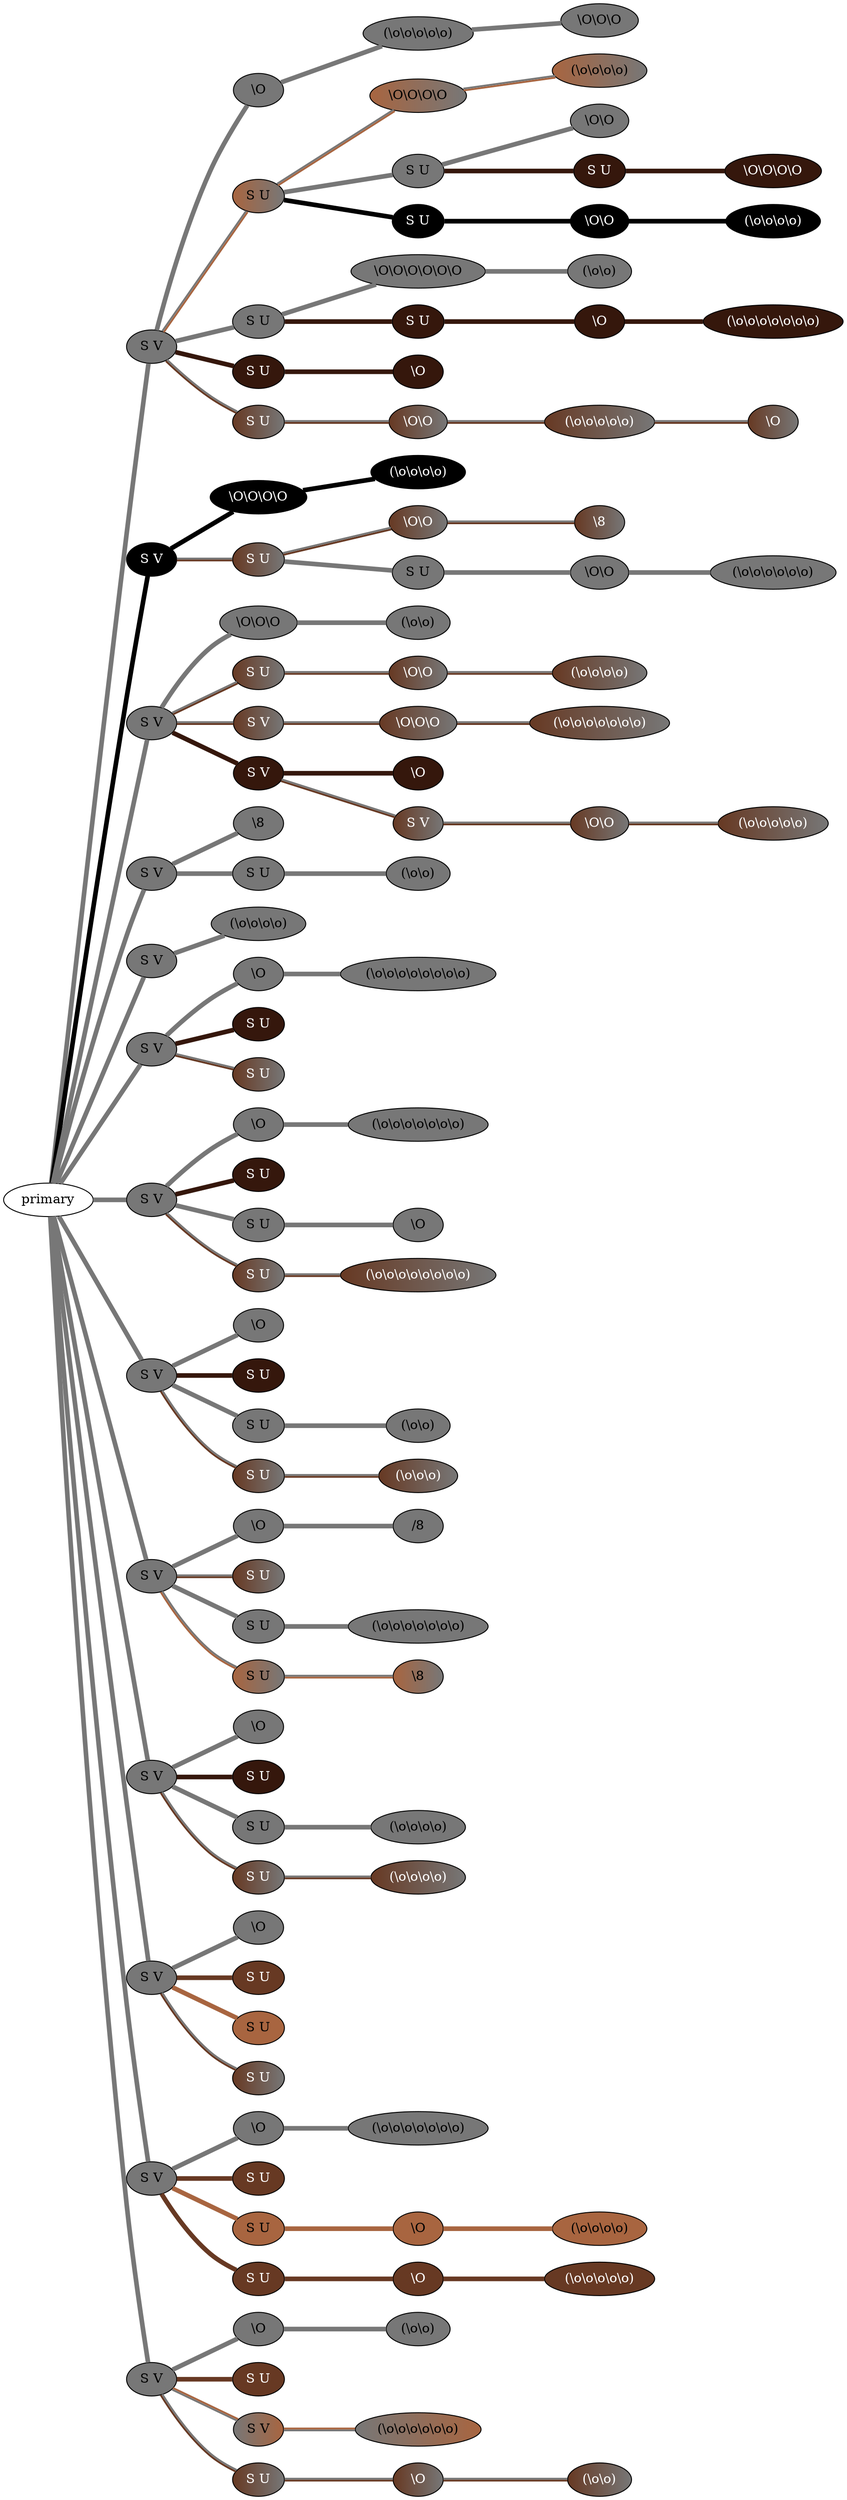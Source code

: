 graph {
 graph [rankdir=LR]
"1" [qtype="pendant_node", pendant_colors="#777777", pendant_ply="S", pendant_attach="V", pendant_length="35.0", label="S V", style=filled, fillcolor="#777777", fontcolor="#000000"]
"primary" -- "1" [qtype="pendant_link",penwidth=5,color="#777777"]
"1:0" [qtype="knot_node", knot_value="1", knot_type="S", knot_position="8.0", knot_spin="Z", label="\\O", style=filled, fillcolor="#777777" , fontcolor="#000000"]
"1" -- "1:0" [qtype="knot_link",penwidth=5,color="#777777"]
"1:1" [qtype="knot_node", knot_value="5", knot_type="L", knot_position="16.0", knot_spin="Z", label="(\\o\\o\\o\\o\\o)", style=filled, fillcolor="#777777" , fontcolor="#000000"]
"1:0" -- "1:1" [qtype="knot_link",penwidth=5,color="#777777"]
"1:2" [qtype="knot_node", knot_value="3", knot_type="S", knot_position="22.5", knot_spin="Z", label="\\O\\O\\O", style=filled, fillcolor="#777777" , fontcolor="#000000"]
"1:1" -- "1:2" [qtype="knot_link",penwidth=5,color="#777777"]
"1s1" [qtype="pendant_node", pendant_colors="#A86540:#777777", pendant_ply="S", pendant_attach="U", pendant_length="37.0", label="S U", style=filled, fillcolor="#A86540:#777777", fontcolor="#000000"]
"1" -- "1s1" [qtype="pendant_link",penwidth=2,color="#A86540:#777777"]
"1s1:0" [qtype="knot_node", knot_value="4", knot_type="S", knot_position="5.0", knot_spin="Z", label="\\O\\O\\O\\O", style=filled, fillcolor="#A86540:#777777" , fontcolor="#000000"]
"1s1" -- "1s1:0" [qtype="knot_link",penwidth=2,color="#A86540:#777777"]
"1s1:1" [qtype="knot_node", knot_value="4", knot_type="L", knot_position="22.0", knot_spin="Z", label="(\\o\\o\\o\\o)", style=filled, fillcolor="#A86540:#777777" , fontcolor="#000000"]
"1s1:0" -- "1s1:1" [qtype="knot_link",penwidth=2,color="#A86540:#777777"]
"1s1s1" [qtype="pendant_node", pendant_colors="#777777", pendant_ply="S", pendant_attach="U", pendant_length="38.0", label="S U", style=filled, fillcolor="#777777", fontcolor="#000000"]
"1s1" -- "1s1s1" [qtype="pendant_link",penwidth=5,color="#777777"]
"1s1s1:0" [qtype="knot_node", knot_value="2", knot_type="S", knot_position="6.0", knot_spin="Z", label="\\O\\O", style=filled, fillcolor="#777777" , fontcolor="#000000"]
"1s1s1" -- "1s1s1:0" [qtype="knot_link",penwidth=5,color="#777777"]
"1s1s1s1" [qtype="pendant_node", pendant_colors="#35170C", pendant_ply="S", pendant_attach="U", pendant_length="22.0", label="S U", style=filled, fillcolor="#35170C", fontcolor="#ffffff"]
"1s1s1" -- "1s1s1s1" [qtype="pendant_link",penwidth=5,color="#35170C"]
"1s1s1s1:0" [qtype="knot_node", knot_value="4", knot_type="S", knot_position="5.0", knot_spin="Z", label="\\O\\O\\O\\O", style=filled, fillcolor="#35170C" , fontcolor="#ffffff"]
"1s1s1s1" -- "1s1s1s1:0" [qtype="knot_link",penwidth=5,color="#35170C"]
"1s1s2" [qtype="pendant_node", pendant_colors="#000000", pendant_ply="S", pendant_attach="U", pendant_length="37.0", label="S U", style=filled, fillcolor="#000000", fontcolor="#ffffff"]
"1s1" -- "1s1s2" [qtype="pendant_link",penwidth=5,color="#000000"]
"1s1s2:0" [qtype="knot_node", knot_value="2", knot_type="S", knot_position="5.0", knot_spin="Z", label="\\O\\O", style=filled, fillcolor="#000000" , fontcolor="#ffffff"]
"1s1s2" -- "1s1s2:0" [qtype="knot_link",penwidth=5,color="#000000"]
"1s1s2:1" [qtype="knot_node", knot_value="4", knot_type="L", knot_position="27.0", knot_spin="Z", label="(\\o\\o\\o\\o)", style=filled, fillcolor="#000000" , fontcolor="#ffffff"]
"1s1s2:0" -- "1s1s2:1" [qtype="knot_link",penwidth=5,color="#000000"]
"1s2" [qtype="pendant_node", pendant_colors="#777777", pendant_ply="S", pendant_attach="U", pendant_length="31.0", label="S U", style=filled, fillcolor="#777777", fontcolor="#000000"]
"1" -- "1s2" [qtype="pendant_link",penwidth=5,color="#777777"]
"1s2:0" [qtype="knot_node", knot_value="6", knot_type="S", knot_position="8.0", knot_spin="Z", label="\\O\\O\\O\\O\\O\\O", style=filled, fillcolor="#777777" , fontcolor="#000000"]
"1s2" -- "1s2:0" [qtype="knot_link",penwidth=5,color="#777777"]
"1s2:1" [qtype="knot_node", knot_value="2", knot_type="L", knot_position="20.0", knot_spin="Z", label="(\\o\\o)", style=filled, fillcolor="#777777" , fontcolor="#000000"]
"1s2:0" -- "1s2:1" [qtype="knot_link",penwidth=5,color="#777777"]
"1s2s1" [qtype="pendant_node", pendant_colors="#35170C", pendant_ply="S", pendant_attach="U", pendant_length="20.0", label="S U", style=filled, fillcolor="#35170C", fontcolor="#ffffff"]
"1s2" -- "1s2s1" [qtype="pendant_link",penwidth=5,color="#35170C"]
"1s2s1:0" [qtype="knot_node", knot_value="1", knot_type="S", knot_position="4.5", knot_spin="Z", label="\\O", style=filled, fillcolor="#35170C" , fontcolor="#ffffff"]
"1s2s1" -- "1s2s1:0" [qtype="knot_link",penwidth=5,color="#35170C"]
"1s2s1:1" [qtype="knot_node", knot_value="7", knot_type="L", knot_position="10.0", knot_spin="Z", label="(\\o\\o\\o\\o\\o\\o\\o)", style=filled, fillcolor="#35170C" , fontcolor="#ffffff"]
"1s2s1:0" -- "1s2s1:1" [qtype="knot_link",penwidth=5,color="#35170C"]
"1s3" [qtype="pendant_node", pendant_colors="#35170C", pendant_ply="S", pendant_attach="U", pendant_length="6.5", label="S U", style=filled, fillcolor="#35170C", fontcolor="#ffffff"]
"1" -- "1s3" [qtype="pendant_link",penwidth=5,color="#35170C"]
"1s3:0" [qtype="knot_node", knot_value="1", knot_type="S", knot_position="4.5", knot_spin="Z", label="\\O", style=filled, fillcolor="#35170C" , fontcolor="#ffffff"]
"1s3" -- "1s3:0" [qtype="knot_link",penwidth=5,color="#35170C"]
"1s4" [qtype="pendant_node", pendant_colors="#673923:#777777", pendant_ply="S", pendant_attach="U", pendant_length="32.0", label="S U", style=filled, fillcolor="#673923:#777777", fontcolor="#ffffff"]
"1" -- "1s4" [qtype="pendant_link",penwidth=2,color="#673923:#777777"]
"1s4:0" [qtype="knot_node", knot_value="2", knot_type="S", knot_position="5.5", knot_spin="Z", label="\\O\\O", style=filled, fillcolor="#673923:#777777" , fontcolor="#ffffff"]
"1s4" -- "1s4:0" [qtype="knot_link",penwidth=2,color="#673923:#777777"]
"1s4:1" [qtype="knot_node", knot_value="5", knot_type="L", knot_position="14.0", knot_spin="Z", label="(\\o\\o\\o\\o\\o)", style=filled, fillcolor="#673923:#777777" , fontcolor="#ffffff"]
"1s4:0" -- "1s4:1" [qtype="knot_link",penwidth=2,color="#673923:#777777"]
"1s4:2" [qtype="knot_node", knot_value="1", knot_type="S", knot_position="27.0", knot_spin="Z", label="\\O", style=filled, fillcolor="#673923:#777777" , fontcolor="#ffffff"]
"1s4:1" -- "1s4:2" [qtype="knot_link",penwidth=2,color="#673923:#777777"]
"2" [qtype="pendant_node", pendant_colors="#000000", pendant_ply="S", pendant_attach="V", pendant_length="30.0", label="S V", style=filled, fillcolor="#000000", fontcolor="#ffffff"]
"primary" -- "2" [qtype="pendant_link",penwidth=5,color="#000000"]
"2:0" [qtype="knot_node", knot_value="4", knot_type="S", knot_position="7.5", knot_spin="Z", label="\\O\\O\\O\\O", style=filled, fillcolor="#000000" , fontcolor="#ffffff"]
"2" -- "2:0" [qtype="knot_link",penwidth=5,color="#000000"]
"2:1" [qtype="knot_node", knot_value="4", knot_type="L", knot_position="18.5", knot_spin="Z", label="(\\o\\o\\o\\o)", style=filled, fillcolor="#000000" , fontcolor="#ffffff"]
"2:0" -- "2:1" [qtype="knot_link",penwidth=5,color="#000000"]
"2s1" [qtype="pendant_node", pendant_colors="#673923:#777777", pendant_ply="S", pendant_attach="U", pendant_length="26.5", label="S U", style=filled, fillcolor="#673923:#777777", fontcolor="#ffffff"]
"2" -- "2s1" [qtype="pendant_link",penwidth=2,color="#673923:#777777"]
"2s1:0" [qtype="knot_node", knot_value="2", knot_type="S", knot_position="5.0", knot_spin="Z", label="\\O\\O", style=filled, fillcolor="#673923:#777777" , fontcolor="#ffffff"]
"2s1" -- "2s1:0" [qtype="knot_link",penwidth=2,color="#673923:#777777"]
"2s1:1" [qtype="knot_node", knot_value="1", knot_type="E", knot_position="16.5", knot_spin="Z", label="\\8", style=filled, fillcolor="#673923:#777777" , fontcolor="#ffffff"]
"2s1:0" -- "2s1:1" [qtype="knot_link",penwidth=2,color="#673923:#777777"]
"2s1s1" [qtype="pendant_node", pendant_colors="#777777", pendant_ply="S", pendant_attach="U", pendant_length="34.0", label="S U", style=filled, fillcolor="#777777", fontcolor="#000000"]
"2s1" -- "2s1s1" [qtype="pendant_link",penwidth=5,color="#777777"]
"2s1s1:0" [qtype="knot_node", knot_value="2", knot_type="S", knot_position="5.0", knot_spin="Z", label="\\O\\O", style=filled, fillcolor="#777777" , fontcolor="#000000"]
"2s1s1" -- "2s1s1:0" [qtype="knot_link",penwidth=5,color="#777777"]
"2s1s1:1" [qtype="knot_node", knot_value="6", knot_type="L", knot_position="16.0", knot_spin="Z", label="(\\o\\o\\o\\o\\o\\o)", style=filled, fillcolor="#777777" , fontcolor="#000000"]
"2s1s1:0" -- "2s1s1:1" [qtype="knot_link",penwidth=5,color="#777777"]
"3" [qtype="pendant_node", pendant_colors="#777777", pendant_ply="S", pendant_attach="V", pendant_length="29.0", label="S V", style=filled, fillcolor="#777777", fontcolor="#000000"]
"primary" -- "3" [qtype="pendant_link",penwidth=5,color="#777777"]
"3:0" [qtype="knot_node", knot_value="3", knot_type="S", knot_position="3.0", knot_spin="Z", label="\\O\\O\\O", style=filled, fillcolor="#777777" , fontcolor="#000000"]
"3" -- "3:0" [qtype="knot_link",penwidth=5,color="#777777"]
"3:1" [qtype="knot_node", knot_value="2", knot_type="L", knot_position="16.0", knot_spin="Z", label="(\\o\\o)", style=filled, fillcolor="#777777" , fontcolor="#000000"]
"3:0" -- "3:1" [qtype="knot_link",penwidth=5,color="#777777"]
"3s1" [qtype="pendant_node", pendant_colors="#673923:#777777", pendant_ply="S", pendant_attach="U", pendant_length="29.0", label="S U", style=filled, fillcolor="#673923:#777777", fontcolor="#ffffff"]
"3" -- "3s1" [qtype="pendant_link",penwidth=2,color="#673923:#777777"]
"3s1:0" [qtype="knot_node", knot_value="2", knot_type="S", knot_position="3.0", knot_spin="Z", label="\\O\\O", style=filled, fillcolor="#673923:#777777" , fontcolor="#ffffff"]
"3s1" -- "3s1:0" [qtype="knot_link",penwidth=2,color="#673923:#777777"]
"3s1:1" [qtype="knot_node", knot_value="4", knot_type="L", knot_position="16.0", knot_spin="Z", label="(\\o\\o\\o\\o)", style=filled, fillcolor="#673923:#777777" , fontcolor="#ffffff"]
"3s1:0" -- "3s1:1" [qtype="knot_link",penwidth=2,color="#673923:#777777"]
"3s2" [qtype="pendant_node", pendant_colors="#673923:#777777", pendant_ply="S", pendant_attach="V", pendant_length="25.0", label="S V", style=filled, fillcolor="#673923:#777777", fontcolor="#ffffff"]
"3" -- "3s2" [qtype="pendant_link",penwidth=2,color="#673923:#777777"]
"3s2:0" [qtype="knot_node", knot_value="3", knot_type="S", knot_position="4.5", knot_spin="Z", label="\\O\\O\\O", style=filled, fillcolor="#673923:#777777" , fontcolor="#ffffff"]
"3s2" -- "3s2:0" [qtype="knot_link",penwidth=2,color="#673923:#777777"]
"3s2:1" [qtype="knot_node", knot_value="7", knot_type="L", knot_position="18.5", knot_spin="Z", label="(\\o\\o\\o\\o\\o\\o\\o)", style=filled, fillcolor="#673923:#777777" , fontcolor="#ffffff"]
"3s2:0" -- "3s2:1" [qtype="knot_link",penwidth=2,color="#673923:#777777"]
"3s3" [qtype="pendant_node", pendant_colors="#35170C", pendant_ply="S", pendant_attach="V", pendant_length="11.0", label="S V", style=filled, fillcolor="#35170C", fontcolor="#ffffff"]
"3" -- "3s3" [qtype="pendant_link",penwidth=5,color="#35170C"]
"3s3:0" [qtype="knot_node", knot_value="1", knot_type="S", knot_position="6.0", knot_spin="Z", label="\\O", style=filled, fillcolor="#35170C" , fontcolor="#ffffff"]
"3s3" -- "3s3:0" [qtype="knot_link",penwidth=5,color="#35170C"]
"3s3s1" [qtype="pendant_node", pendant_colors="#673923:#777777", pendant_ply="S", pendant_attach="V", pendant_length="32.0", label="S V", style=filled, fillcolor="#673923:#777777", fontcolor="#ffffff"]
"3s3" -- "3s3s1" [qtype="pendant_link",penwidth=2,color="#673923:#777777"]
"3s3s1:0" [qtype="knot_node", knot_value="2", knot_type="S", knot_position="3.0", knot_spin="Z", label="\\O\\O", style=filled, fillcolor="#673923:#777777" , fontcolor="#ffffff"]
"3s3s1" -- "3s3s1:0" [qtype="knot_link",penwidth=2,color="#673923:#777777"]
"3s3s1:1" [qtype="knot_node", knot_value="5", knot_type="L", knot_position="17.0", knot_spin="Z", label="(\\o\\o\\o\\o\\o)", style=filled, fillcolor="#673923:#777777" , fontcolor="#ffffff"]
"3s3s1:0" -- "3s3s1:1" [qtype="knot_link",penwidth=2,color="#673923:#777777"]
"4" [qtype="pendant_node", pendant_colors="#777777", pendant_ply="S", pendant_attach="V", pendant_length="29.0", label="S V", style=filled, fillcolor="#777777", fontcolor="#000000"]
"primary" -- "4" [qtype="pendant_link",penwidth=5,color="#777777"]
"4:0" [qtype="knot_node", knot_value="1", knot_type="E", knot_position="7.5", knot_spin="Z", label="\\8", style=filled, fillcolor="#777777" , fontcolor="#000000"]
"4" -- "4:0" [qtype="knot_link",penwidth=5,color="#777777"]
"4s1" [qtype="pendant_node", pendant_colors="#777777", pendant_ply="S", pendant_attach="U", pendant_length="10.0", label="S U", style=filled, fillcolor="#777777", fontcolor="#000000"]
"4" -- "4s1" [qtype="pendant_link",penwidth=5,color="#777777"]
"4s1:0" [qtype="knot_node", knot_value="2", knot_type="L", knot_position="10.0", knot_spin="Z", label="(\\o\\o)", style=filled, fillcolor="#777777" , fontcolor="#000000"]
"4s1" -- "4s1:0" [qtype="knot_link",penwidth=5,color="#777777"]
"5" [qtype="pendant_node", pendant_colors="#777777", pendant_ply="S", pendant_attach="V", pendant_length="23.0", label="S V", style=filled, fillcolor="#777777", fontcolor="#000000"]
"primary" -- "5" [qtype="pendant_link",penwidth=5,color="#777777"]
"5:0" [qtype="knot_node", knot_value="4", knot_type="L", knot_position="7.5", knot_spin="Z", label="(\\o\\o\\o\\o)", style=filled, fillcolor="#777777" , fontcolor="#000000"]
"5" -- "5:0" [qtype="knot_link",penwidth=5,color="#777777"]
"6" [qtype="pendant_node", pendant_colors="#777777", pendant_ply="S", pendant_attach="V", pendant_length="26.0", label="S V", style=filled, fillcolor="#777777", fontcolor="#000000"]
"primary" -- "6" [qtype="pendant_link",penwidth=5,color="#777777"]
"6:0" [qtype="knot_node", knot_value="1", knot_type="S", knot_position="5.0", knot_spin="Z", label="\\O", style=filled, fillcolor="#777777" , fontcolor="#000000"]
"6" -- "6:0" [qtype="knot_link",penwidth=5,color="#777777"]
"6:1" [qtype="knot_node", knot_value="8", knot_type="L", knot_position="18.0", knot_spin="Z", label="(\\o\\o\\o\\o\\o\\o\\o\\o)", style=filled, fillcolor="#777777" , fontcolor="#000000"]
"6:0" -- "6:1" [qtype="knot_link",penwidth=5,color="#777777"]
"6s1" [qtype="pendant_node", pendant_colors="#35170C", pendant_ply="S", pendant_attach="U", pendant_length="0.0", label="S U", style=filled, fillcolor="#35170C", fontcolor="#ffffff"]
"6" -- "6s1" [qtype="pendant_link",penwidth=5,color="#35170C"]
"6s2" [qtype="pendant_node", pendant_colors="#673923:#777777", pendant_ply="S", pendant_attach="U", pendant_length="14.0", label="S U", style=filled, fillcolor="#673923:#777777", fontcolor="#ffffff"]
"6" -- "6s2" [qtype="pendant_link",penwidth=2,color="#673923:#777777"]
"7" [qtype="pendant_node", pendant_colors="#777777", pendant_ply="S", pendant_attach="V", pendant_length="22.0", label="S V", style=filled, fillcolor="#777777", fontcolor="#000000"]
"primary" -- "7" [qtype="pendant_link",penwidth=5,color="#777777"]
"7:0" [qtype="knot_node", knot_value="1", knot_type="S", knot_position="5.0", knot_spin="Z", label="\\O", style=filled, fillcolor="#777777" , fontcolor="#000000"]
"7" -- "7:0" [qtype="knot_link",penwidth=5,color="#777777"]
"7:1" [qtype="knot_node", knot_value="7", knot_type="L", knot_position="19.5", knot_spin="Z", label="(\\o\\o\\o\\o\\o\\o\\o)", style=filled, fillcolor="#777777" , fontcolor="#000000"]
"7:0" -- "7:1" [qtype="knot_link",penwidth=5,color="#777777"]
"7s1" [qtype="pendant_node", pendant_colors="#35170C", pendant_ply="S", pendant_attach="U", pendant_length="17.0", label="S U", style=filled, fillcolor="#35170C", fontcolor="#ffffff"]
"7" -- "7s1" [qtype="pendant_link",penwidth=5,color="#35170C"]
"7s2" [qtype="pendant_node", pendant_colors="#777777", pendant_ply="S", pendant_attach="U", pendant_length="31.0", label="S U", style=filled, fillcolor="#777777", fontcolor="#000000"]
"7" -- "7s2" [qtype="pendant_link",penwidth=5,color="#777777"]
"7s2:0" [qtype="knot_node", knot_value="1", knot_type="S", knot_position="9.0", knot_spin="Z", label="\\O", style=filled, fillcolor="#777777" , fontcolor="#000000"]
"7s2" -- "7s2:0" [qtype="knot_link",penwidth=5,color="#777777"]
"7s3" [qtype="pendant_node", pendant_colors="#673923:#777777", pendant_ply="S", pendant_attach="U", pendant_length="35.0", label="S U", style=filled, fillcolor="#673923:#777777", fontcolor="#ffffff"]
"7" -- "7s3" [qtype="pendant_link",penwidth=2,color="#673923:#777777"]
"7s3:0" [qtype="knot_node", knot_value="8", knot_type="L", knot_position="12.0", knot_spin="Z", label="(\\o\\o\\o\\o\\o\\o\\o\\o)", style=filled, fillcolor="#673923:#777777" , fontcolor="#ffffff"]
"7s3" -- "7s3:0" [qtype="knot_link",penwidth=2,color="#673923:#777777"]
"8" [qtype="pendant_node", pendant_colors="#777777", pendant_ply="S", pendant_attach="V", pendant_length="42.0", label="S V", style=filled, fillcolor="#777777", fontcolor="#000000"]
"primary" -- "8" [qtype="pendant_link",penwidth=5,color="#777777"]
"8:0" [qtype="knot_node", knot_value="1", knot_type="S", knot_position="6.0", knot_spin="Z", label="\\O", style=filled, fillcolor="#777777" , fontcolor="#000000"]
"8" -- "8:0" [qtype="knot_link",penwidth=5,color="#777777"]
"8s1" [qtype="pendant_node", pendant_colors="#35170C", pendant_ply="S", pendant_attach="U", pendant_length="26.5", label="S U", style=filled, fillcolor="#35170C", fontcolor="#ffffff"]
"8" -- "8s1" [qtype="pendant_link",penwidth=5,color="#35170C"]
"8s2" [qtype="pendant_node", pendant_colors="#777777", pendant_ply="S", pendant_attach="U", pendant_length="41.0", label="S U", style=filled, fillcolor="#777777", fontcolor="#000000"]
"8" -- "8s2" [qtype="pendant_link",penwidth=5,color="#777777"]
"8s2:0" [qtype="knot_node", knot_value="2", knot_type="L", knot_position="12.0", knot_spin="Z", label="(\\o\\o)", style=filled, fillcolor="#777777" , fontcolor="#000000"]
"8s2" -- "8s2:0" [qtype="knot_link",penwidth=5,color="#777777"]
"8s3" [qtype="pendant_node", pendant_colors="#673923:#777777", pendant_ply="S", pendant_attach="U", pendant_length="40.0", label="S U", style=filled, fillcolor="#673923:#777777", fontcolor="#ffffff"]
"8" -- "8s3" [qtype="pendant_link",penwidth=2,color="#673923:#777777"]
"8s3:0" [qtype="knot_node", knot_value="3", knot_type="L", knot_position="9.0", knot_spin="Z", label="(\\o\\o\\o)", style=filled, fillcolor="#673923:#777777" , fontcolor="#ffffff"]
"8s3" -- "8s3:0" [qtype="knot_link",penwidth=2,color="#673923:#777777"]
"9" [qtype="pendant_node", pendant_colors="#777777", pendant_ply="S", pendant_attach="V", pendant_length="39.0", label="S V", style=filled, fillcolor="#777777", fontcolor="#000000"]
"primary" -- "9" [qtype="pendant_link",penwidth=5,color="#777777"]
"9:0" [qtype="knot_node", knot_value="1", knot_type="S", knot_position="8.0", knot_spin="Z", label="\\O", style=filled, fillcolor="#777777" , fontcolor="#000000"]
"9" -- "9:0" [qtype="knot_link",penwidth=5,color="#777777"]
"9:1" [qtype="knot_node", knot_value="1", knot_type="E", knot_position="18.5", knot_spin="S", label="/8", style=filled, fillcolor="#777777" , fontcolor="#000000"]
"9:0" -- "9:1" [qtype="knot_link",penwidth=5,color="#777777"]
"9s1" [qtype="pendant_node", pendant_colors="#673923:#777777", pendant_ply="S", pendant_attach="U", pendant_length="38.0", label="S U", style=filled, fillcolor="#673923:#777777", fontcolor="#ffffff"]
"9" -- "9s1" [qtype="pendant_link",penwidth=2,color="#673923:#777777"]
"9s2" [qtype="pendant_node", pendant_colors="#777777", pendant_ply="S", pendant_attach="U", pendant_length="47.0", label="S U", style=filled, fillcolor="#777777", fontcolor="#000000"]
"9" -- "9s2" [qtype="pendant_link",penwidth=5,color="#777777"]
"9s2:0" [qtype="knot_node", knot_value="7", knot_type="L", knot_position="11.0", knot_spin="Z", label="(\\o\\o\\o\\o\\o\\o\\o)", style=filled, fillcolor="#777777" , fontcolor="#000000"]
"9s2" -- "9s2:0" [qtype="knot_link",penwidth=5,color="#777777"]
"9s3" [qtype="pendant_node", pendant_colors="#A86540:#777777", pendant_ply="S", pendant_attach="U", pendant_length="46.0", label="S U", style=filled, fillcolor="#A86540:#777777", fontcolor="#000000"]
"9" -- "9s3" [qtype="pendant_link",penwidth=2,color="#A86540:#777777"]
"9s3:0" [qtype="knot_node", knot_value="1", knot_type="E", knot_position="5.0", knot_spin="Z", label="\\8", style=filled, fillcolor="#A86540:#777777" , fontcolor="#000000"]
"9s3" -- "9s3:0" [qtype="knot_link",penwidth=2,color="#A86540:#777777"]
"10" [qtype="pendant_node", pendant_colors="#777777", pendant_ply="S", pendant_attach="V", pendant_length="41.0", label="S V", style=filled, fillcolor="#777777", fontcolor="#000000"]
"primary" -- "10" [qtype="pendant_link",penwidth=5,color="#777777"]
"10:0" [qtype="knot_node", knot_value="1", knot_type="S", knot_position="8.0", knot_spin="Z", label="\\O", style=filled, fillcolor="#777777" , fontcolor="#000000"]
"10" -- "10:0" [qtype="knot_link",penwidth=5,color="#777777"]
"10s1" [qtype="pendant_node", pendant_colors="#35170C", pendant_ply="S", pendant_attach="U", pendant_length="22.0", label="S U", style=filled, fillcolor="#35170C", fontcolor="#ffffff"]
"10" -- "10s1" [qtype="pendant_link",penwidth=5,color="#35170C"]
"10s2" [qtype="pendant_node", pendant_colors="#777777", pendant_ply="S", pendant_attach="U", pendant_length="36.0", label="S U", style=filled, fillcolor="#777777", fontcolor="#000000"]
"10" -- "10s2" [qtype="pendant_link",penwidth=5,color="#777777"]
"10s2:0" [qtype="knot_node", knot_value="4", knot_type="L", knot_position="14.0", knot_spin="Z", label="(\\o\\o\\o\\o)", style=filled, fillcolor="#777777" , fontcolor="#000000"]
"10s2" -- "10s2:0" [qtype="knot_link",penwidth=5,color="#777777"]
"10s3" [qtype="pendant_node", pendant_colors="#673923:#777777", pendant_ply="S", pendant_attach="U", pendant_length="41.0", label="S U", style=filled, fillcolor="#673923:#777777", fontcolor="#ffffff"]
"10" -- "10s3" [qtype="pendant_link",penwidth=2,color="#673923:#777777"]
"10s3:0" [qtype="knot_node", knot_value="4", knot_type="L", knot_position="10.0", knot_spin="Z", label="(\\o\\o\\o\\o)", style=filled, fillcolor="#673923:#777777" , fontcolor="#ffffff"]
"10s3" -- "10s3:0" [qtype="knot_link",penwidth=2,color="#673923:#777777"]
"11" [qtype="pendant_node", pendant_colors="#777777", pendant_ply="S", pendant_attach="V", pendant_length="41.0", label="S V", style=filled, fillcolor="#777777", fontcolor="#000000"]
"primary" -- "11" [qtype="pendant_link",penwidth=5,color="#777777"]
"11:0" [qtype="knot_node", knot_value="1", knot_type="S", knot_position="6.0", knot_spin="Z", label="\\O", style=filled, fillcolor="#777777" , fontcolor="#000000"]
"11" -- "11:0" [qtype="knot_link",penwidth=5,color="#777777"]
"11s1" [qtype="pendant_node", pendant_colors="#673923", pendant_ply="S", pendant_attach="U", pendant_length="29.0", label="S U", style=filled, fillcolor="#673923", fontcolor="#ffffff"]
"11" -- "11s1" [qtype="pendant_link",penwidth=5,color="#673923"]
"11s2" [qtype="pendant_node", pendant_colors="#A86540", pendant_ply="S", pendant_attach="U", pendant_length="53.0", label="S U", style=filled, fillcolor="#A86540", fontcolor="#000000"]
"11" -- "11s2" [qtype="pendant_link",penwidth=5,color="#A86540"]
"11s3" [qtype="pendant_node", pendant_colors="#673923:#777777", pendant_ply="S", pendant_attach="U", pendant_length="46.0", label="S U", style=filled, fillcolor="#673923:#777777", fontcolor="#ffffff"]
"11" -- "11s3" [qtype="pendant_link",penwidth=2,color="#673923:#777777"]
"12" [qtype="pendant_node", pendant_colors="#777777", pendant_ply="S", pendant_attach="V", pendant_length="28.0", label="S V", style=filled, fillcolor="#777777", fontcolor="#000000"]
"primary" -- "12" [qtype="pendant_link",penwidth=5,color="#777777"]
"12:0" [qtype="knot_node", knot_value="1", knot_type="S", knot_position="7.0", knot_spin="Z", label="\\O", style=filled, fillcolor="#777777" , fontcolor="#000000"]
"12" -- "12:0" [qtype="knot_link",penwidth=5,color="#777777"]
"12:1" [qtype="knot_node", knot_value="7", knot_type="L", knot_position="18.0", knot_spin="Z", label="(\\o\\o\\o\\o\\o\\o\\o)", style=filled, fillcolor="#777777" , fontcolor="#000000"]
"12:0" -- "12:1" [qtype="knot_link",penwidth=5,color="#777777"]
"12s1" [qtype="pendant_node", pendant_colors="#673923", pendant_ply="S", pendant_attach="U", pendant_length="16.0", label="S U", style=filled, fillcolor="#673923", fontcolor="#ffffff"]
"12" -- "12s1" [qtype="pendant_link",penwidth=5,color="#673923"]
"12s2" [qtype="pendant_node", pendant_colors="#A86540", pendant_ply="S", pendant_attach="U", pendant_length="22.0", label="S U", style=filled, fillcolor="#A86540", fontcolor="#000000"]
"12" -- "12s2" [qtype="pendant_link",penwidth=5,color="#A86540"]
"12s2:0" [qtype="knot_node", knot_value="1", knot_type="S", knot_position="5.0", knot_spin="Z", label="\\O", style=filled, fillcolor="#A86540" , fontcolor="#000000"]
"12s2" -- "12s2:0" [qtype="knot_link",penwidth=5,color="#A86540"]
"12s2:1" [qtype="knot_node", knot_value="4", knot_type="L", knot_position="18.5", knot_spin="Z", label="(\\o\\o\\o\\o)", style=filled, fillcolor="#A86540" , fontcolor="#000000"]
"12s2:0" -- "12s2:1" [qtype="knot_link",penwidth=5,color="#A86540"]
"12s3" [qtype="pendant_node", pendant_colors="#673923", pendant_ply="S", pendant_attach="U", pendant_length="23.0", label="S U", style=filled, fillcolor="#673923", fontcolor="#ffffff"]
"12" -- "12s3" [qtype="pendant_link",penwidth=5,color="#673923"]
"12s3:0" [qtype="knot_node", knot_value="1", knot_type="S", knot_position="4.0", knot_spin="Z", label="\\O", style=filled, fillcolor="#673923" , fontcolor="#ffffff"]
"12s3" -- "12s3:0" [qtype="knot_link",penwidth=5,color="#673923"]
"12s3:1" [qtype="knot_node", knot_value="5", knot_type="L", knot_position="16.0", knot_spin="Z", label="(\\o\\o\\o\\o\\o)", style=filled, fillcolor="#673923" , fontcolor="#ffffff"]
"12s3:0" -- "12s3:1" [qtype="knot_link",penwidth=5,color="#673923"]
"13" [qtype="pendant_node", pendant_colors="#777777", pendant_ply="S", pendant_attach="V", pendant_length="39.0", label="S V", style=filled, fillcolor="#777777", fontcolor="#000000"]
"primary" -- "13" [qtype="pendant_link",penwidth=5,color="#777777"]
"13:0" [qtype="knot_node", knot_value="1", knot_type="S", knot_position="6.0", knot_spin="Z", label="\\O", style=filled, fillcolor="#777777" , fontcolor="#000000"]
"13" -- "13:0" [qtype="knot_link",penwidth=5,color="#777777"]
"13:1" [qtype="knot_node", knot_value="2", knot_type="L", knot_position="16.5", knot_spin="Z", label="(\\o\\o)", style=filled, fillcolor="#777777" , fontcolor="#000000"]
"13:0" -- "13:1" [qtype="knot_link",penwidth=5,color="#777777"]
"13s1" [qtype="pendant_node", pendant_colors="#673923", pendant_ply="S", pendant_attach="U", pendant_length="20.0", label="S U", style=filled, fillcolor="#673923", fontcolor="#ffffff"]
"13" -- "13s1" [qtype="pendant_link",penwidth=5,color="#673923"]
"13s2" [qtype="pendant_node", pendant_colors="#777777:#A86540", pendant_ply="S", pendant_attach="V", pendant_length="27.0", label="S V", style=filled, fillcolor="#777777:#A86540", fontcolor="#000000"]
"13" -- "13s2" [qtype="pendant_link",penwidth=2,color="#777777:#A86540"]
"13s2:0" [qtype="knot_node", knot_value="6", knot_type="L", knot_position="10.0", knot_spin="Z", label="(\\o\\o\\o\\o\\o\\o)", style=filled, fillcolor="#777777:#A86540" , fontcolor="#000000"]
"13s2" -- "13s2:0" [qtype="knot_link",penwidth=2,color="#777777:#A86540"]
"13s3" [qtype="pendant_node", pendant_colors="#673923:#777777", pendant_ply="S", pendant_attach="U", pendant_length="32.0", label="S U", style=filled, fillcolor="#673923:#777777", fontcolor="#ffffff"]
"13" -- "13s3" [qtype="pendant_link",penwidth=2,color="#673923:#777777"]
"13s3:0" [qtype="knot_node", knot_value="1", knot_type="S", knot_position="4.0", knot_spin="Z", label="\\O", style=filled, fillcolor="#673923:#777777" , fontcolor="#ffffff"]
"13s3" -- "13s3:0" [qtype="knot_link",penwidth=2,color="#673923:#777777"]
"13s3:1" [qtype="knot_node", knot_value="2", knot_type="L", knot_position="15.0", knot_spin="Z", label="(\\o\\o)", style=filled, fillcolor="#673923:#777777" , fontcolor="#ffffff"]
"13s3:0" -- "13s3:1" [qtype="knot_link",penwidth=2,color="#673923:#777777"]
}
